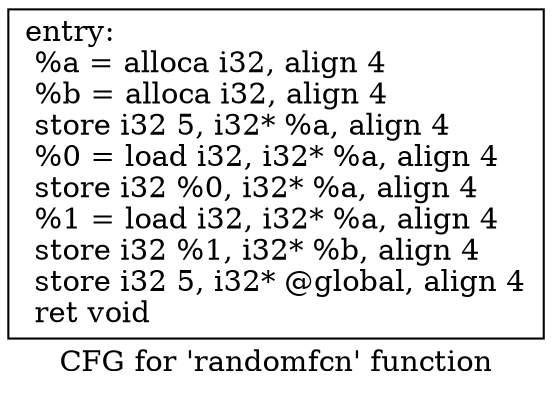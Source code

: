digraph "CFG for 'randomfcn' function" {
	label="CFG for 'randomfcn' function";

	Node0x55b8c4fe0f00 [shape=record,label="{entry:\l  %a = alloca i32, align 4\l  %b = alloca i32, align 4\l  store i32 5, i32* %a, align 4\l  %0 = load i32, i32* %a, align 4\l  store i32 %0, i32* %a, align 4\l  %1 = load i32, i32* %a, align 4\l  store i32 %1, i32* %b, align 4\l  store i32 5, i32* @global, align 4\l  ret void\l}"];
}
